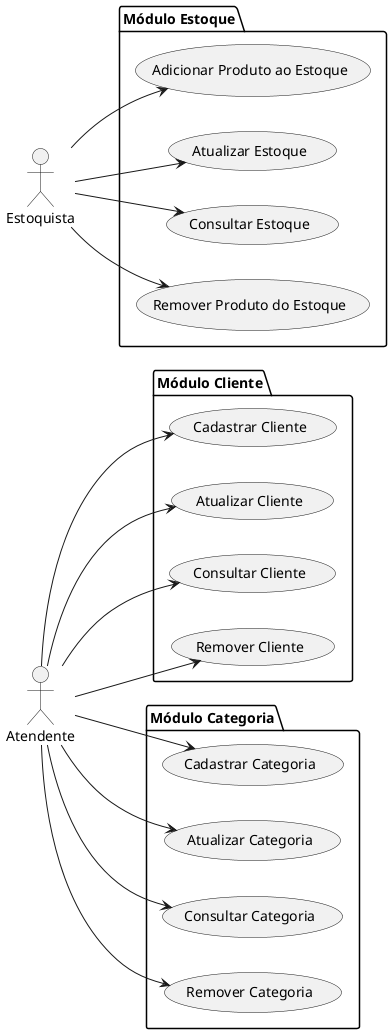@startuml
left to right direction

actor "Atendente" as a
actor "Estoquista" as e

package "Módulo Cliente" {
  usecase "Cadastrar Cliente" as UC1
  usecase "Atualizar Cliente" as UC2
  usecase "Consultar Cliente" as UC3
  usecase "Remover Cliente" as UC4
}

package "Módulo Categoria" {
  usecase "Cadastrar Categoria" as UC5
  usecase "Atualizar Categoria" as UC6
  usecase "Consultar Categoria" as UC7
  usecase "Remover Categoria" as UC8
}

package "Módulo Estoque" {
  usecase "Adicionar Produto ao Estoque" as UC9
  usecase "Atualizar Estoque" as UC10
  usecase "Consultar Estoque" as UC11
  usecase "Remover Produto do Estoque" as UC12
}

a --> UC1
a --> UC2
a --> UC3
a --> UC4
a --> UC5
a --> UC6
a --> UC7
a --> UC8

e --> UC9
e --> UC10
e --> UC11
e --> UC12
@enduml

